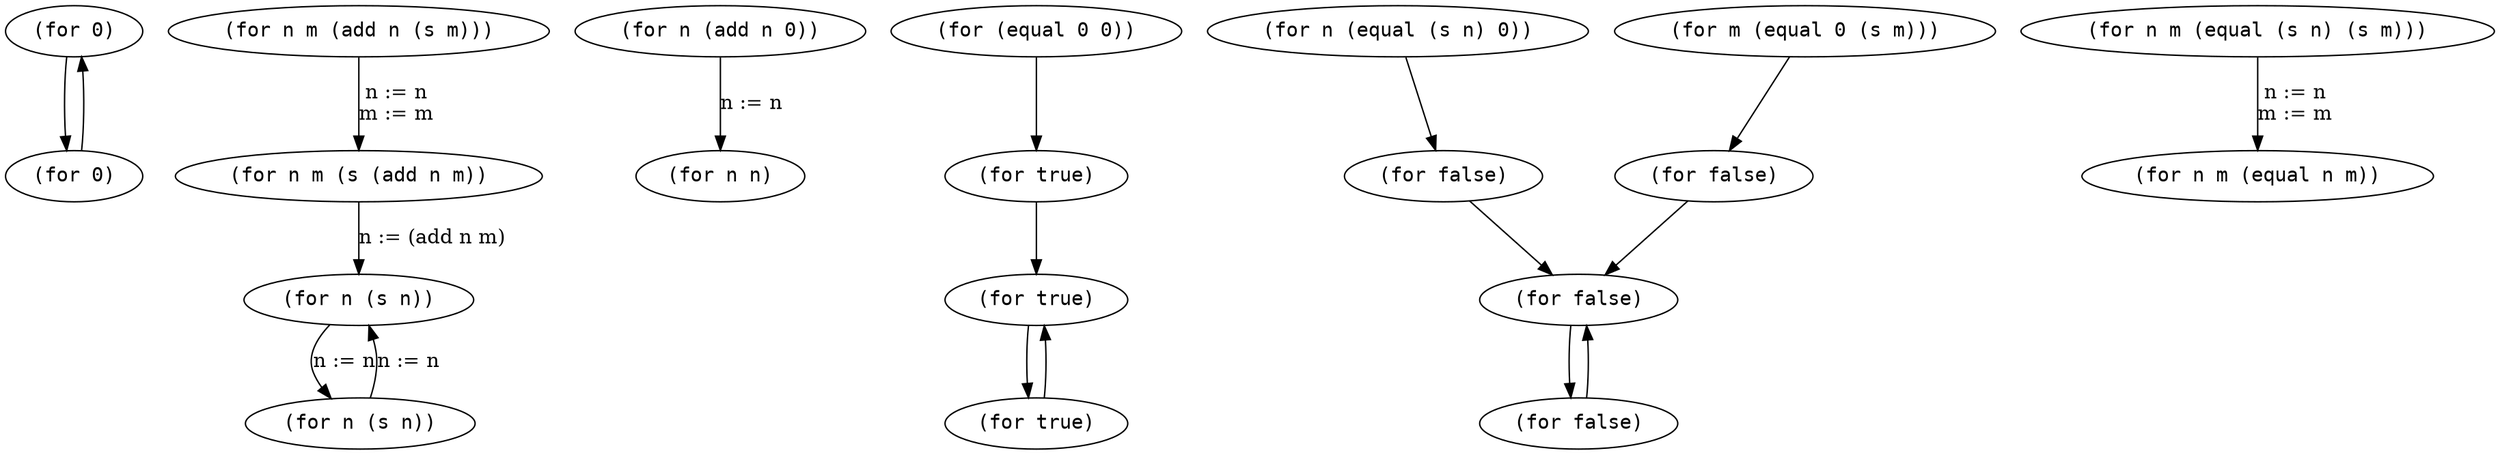 // (env
//   (for 0 -> 0)
//   (for n (s n) -> (s n))
//   (for n (add n 0) -> n)
//   (for n m (add n (s m)) -> (s (add n m)))
//   (for (equal 0 0) -> true)
//   (for n (equal (s n) 0) -> false)
//   (for m (equal 0 (s m)) -> false)
//   (for n m (equal (s n) (s m)) -> (equal n m))
//   (for true -> true)
//   (for false -> false)
// digraph env0 {
//     compound=true
//     node [fontname = "monospace"]

//     // Merge equal
    
//     p0 [label="(for 0)"]
//     r0 [label="(for 0)"]
//     p1 [label="(for n (s n))"]
//     r1 [label="(for n (s n))"]
//     r2 [label="(for n n)"]
//     r7 [label="(for n m (equal n m))"]
//     p8 [label="(for true)"]
//     r8 [label="(for true)"]
//     p9 [label="(for false)"]
//     r9 [label="(for false)"]
//     r7 -> p8 [label="n ~ 0\nm ~ 0"]
//     r7 -> p9 [label="n ~ (s _)\nm ~ 0"]
//     r7 -> p9 [label="n ~ 0\nm ~ (s _)"]
//     p0 -> r0
//     p1 -> r1 [label="n := n"]
//     p8 -> r8
//     p9 -> r9
//     r0 -> p0
//     r1 -> p1 [label="n := n"]
//     r8 -> p8
//     r9 -> p9
//     n1 [label="(for n g0 (add n g0))"]
//     n1 -> p1 [label="g0 ~ (s _)\nn := (add n g0[1])"]
//     n1 -> r2 [label="g0 ~ 0\nn := n"]
//     r7 -> r7 [label="n ~ (s _)\nm ~ (s _)\nn := n[1]\nm := m[1]"]
//     n2 [label="(for n g0 g1 (g1 n g0))"]
//     n2 -> n1 [label="g1 ~ add\nn := n\ng0 := g0"]
//     n2 -> r7 [label="g1 ~ equal\nn := n\nm := g0"]
// }

// digraph env0 {
//     compound=true
//     node [fontname = "monospace"]

//     // Abstraction (add variables + predicates)
    
//     p0 [label="(for 0)"]
//     r0 [label="(for 0)"]
//     p1 [label="(for n (s n))"]
//     r1 [label="(for n (s n))"]
//     r2 [label="(for n n)"]
//     r7 [label="(for n m (equal n m))"]
//     p8 [label="(for true)"]
//     r8 [label="(for true)"]
//     p9 [label="(for false)"]
//     r9 [label="(for false)"]
//     r7 -> p8 [label="n ~ 0\nm ~ 0"]
//     r7 -> p9 [label="n ~ (s _)\nm ~ 0"]
//     r7 -> p9 [label="n ~ 0\nm ~ (s _)"]
//     p0 -> r0
//     p1 -> r1 [label="n := n"]
//     p8 -> r8
//     p9 -> r9
//     r0 -> p0
//     r1 -> p1 [label="n := n"]
//     r8 -> p8
//     r9 -> p9
//     n1 [label="(for n g0 (add n g0))"]
//     n1 -> p1 [label="g0 ~ (s _)\nn := (add n g0[1])"]
//     n1 -> r2 [label="g0 ~ 0\nn := n"]
//     r7 -> r7 [label="n ~ (s _)\nm ~ (s _)\nn := n[1]\nm := m[1]"]
//     n2 [label="(for n g0 g1 (g1 n g0))"]
//     n2 -> n1 [label="g1 ~ add\nn := n\ng0 := g0"]
//     n3 [label="(for n m g0 (g0 n m))"]
//     n3 -> r7 [label="g0 ~ equal\nn := n\nm := m"]
// }

// digraph env0 {
//     compound=true
//     node [fontname = "monospace"]

//     // Merge equal nodes. That is, if there are two nodes, N1 -> {A,
//     // ...} and N2 -> {B, ...}, and if N1 is "the same as" (equal
//     // modulo variable names) N2, then delete N2 and merge {B, ...} to
//     // get N1 -> {A, ..., B, ...}.
    
//     p0 [label="(for 0)"]
//     r0 [label="(for 0)"]
//     p1 [label="(for n (s n))"]
//     r1 [label="(for n (s n))"]
//     r2 [label="(for n n)"]
//     r7 [label="(for n m (equal n m))"]
//     p8 [label="(for true)"]
//     r8 [label="(for true)"]
//     p9 [label="(for false)"]
//     r9 [label="(for false)"]
//     r7 -> p8 [label="n ~ 0\nm ~ 0"]
//     r7 -> p9 [label="n ~ (s _)\nm ~ 0"]
//     r7 -> p9 [label="n ~ 0\nm ~ (s _)"]
//     p0 -> r0
//     p1 -> r1 [label="n := n"]
//     p8 -> r8
//     p9 -> r9
//     r0 -> p0
//     r1 -> p1 [label="n := n"]
//     r8 -> p8
//     r9 -> p9
//     n1 [label="(for n g0 (add n g0))"]
//     n1 -> p1 [label="g0 ~ (s _)\nn := (add n g0[1])"]
//     n1 -> r2 [label="g0 ~ 0\nn := n"]
//     r7 -> r7 [label="n ~ (s _)\nm ~ (s _)\nn := n[1]\nm := m[1]"]
// }

// digraph env0 {
//     compound=true
//     node [fontname = "monospace"]

//     // For each A -> B -> C (non fixpoints), if B -> C is an
//     // unconditional transition, delete B by joining A -> B and B -> C
//     // into A -> C. Copy the variable assignments of A -> B into A ->
//     // C, then merge in the variable assignments from B -> C. Note
//     // that it may be the case that A and C are the same node. In this
//     // case this transformation will shrink a loop. Note that A -> B
//     // need not be unconditional, so it stands to reason that A -> C
//     // is not necessarily unconditional. Note that a variable
//     // assignment present in A -> B can be eliminated if the LHS is
//     // not used in B -> C.

//     p0 [label="(for 0)"]
//     r0 [label="(for 0)"]
//     p1 [label="(for n (s n))"]
//     r1 [label="(for n (s n))"]
//     r2 [label="(for n n)"]
//     r7 [label="(for n m (equal n m))"]
//     p8 [label="(for true)"]
//     r8 [label="(for true)"]
//     p9 [label="(for false)"]
//     r9 [label="(for false)"]

//     r7 -> p8 [label="n ~ 0\nm ~ 0"]
//     r7 -> p9 [label="n ~ (s _)\nm ~ 0"]
//     r7 -> p9 [label="n ~ 0\nm ~ (s _)"]
//     // Create arrows from patterns to results, setting variables
//     // accordingly (no predicate checks necessary).
//     p0 -> r0
//     p1 -> r1 [label="n := n"]
//     p8 -> r8
//     p9 -> r9

//     // For each result, check if any pattern matches it (there will
//     // only ever be at most one). If the pattern does, draw an arrow
//     // from the result to the pattern, setting variables accodringly
//     // (no predicate checks necessary).
//     r0 -> p0
//     r1 -> p1 [label="n := n"]
//     r8 -> p8
//     r9 -> p9

//     // For all nodes with no incoming edges, create new nodes via
//     // finding subterms and replacing them with variables, setting
//     // predicates and assignments accordingly.
//     n1 [label="(for n g0 (add n g0))"]
//     n1 -> p1 [label="g0 ~ (s _)\nn := (add n g0[1])"]
//     n2 [label="(for n g0 (add n g0))"]
//     n2 -> r2 [label="g0 ~ 0\nn := n"]

//     r7 -> r7 [label="n ~ (s _)\nm ~ (s _)\nn := n[1]\nm := m[1]"]
// }

digraph env0 {
    compound=true
    node [fontname = "monospace"]

    p0 [label="(for 0)"]
    r0 [label="(for 0)"]
    p1 [label="(for n (s n))"]
    r1 [label="(for n (s n))"]
    p2 [label="(for n (add n 0))"]
    r2 [label="(for n n)"]
    p3 [label="(for n m (add n (s m)))"]
    r3 [label="(for n m (s (add n m))"]
    p4 [label="(for (equal 0 0))"]
    r4 [label="(for true)"]
    p5 [label="(for n (equal (s n) 0))"]
    r5 [label="(for false)"]
    p6 [label="(for m (equal 0 (s m)))"]
    r6 [label="(for false)"]
    p7 [label="(for n m (equal (s n) (s m)))"]
    r7 [label="(for n m (equal n m))"]
    p8 [label="(for true)"]
    r8 [label="(for true)"]
    p9 [label="(for false)"]
    r9 [label="(for false)"]

    // Create arrows from patterns to results, setting variables
    // accordingly (no predicate checks necessary).
    p0 -> r0
    p1 -> r1 [label="n := n"]
    p2 -> r2 [label="n := n"]
    p3 -> r3 [label="n := n\nm := m"]
    p4 -> r4
    p5 -> r5
    p6 -> r6
    p7 -> r7 [label = "n := n\nm := m"]
    p8 -> r8
    p9 -> r9

    // For each result, check if any pattern matches it (there will
    // only ever be at most one). If the pattern does, draw an arrow
    // from the result to the pattern, setting variables accodringly
    // (no predicate checks necessary).
    r0 -> p0
    r1 -> p1 [label="n := n"]
    r3 -> p1 [label="n := (add n m)"]
    r4 -> p8
    r5 -> p9
    r6 -> p9
    r8 -> p8
    r9 -> p9

    // // For each result R and pattern P, check if R matches P (there
    // // may be zero or more such P). If so, for each variable in R, use
    // // its binding to generate the predicate and to set variables
    // // accordingly. Draw an arrow from R to P with the union of all
    // // these predicates and variable assignments.
    // r7 -> p4 [label="n ~ 0\nm ~ 0"]
    // r7 -> p5 [label="n ~ (s _)\nm ~ 0\nn := n[1]"]
    // r7 -> p6 [label="n ~ 0\nm ~ (s _)\nm := m[1]"]
    // r7 -> p7 [label="n ~ (s _)\nm ~ (s _)\nn := n[1]\nm := m[1]"]

    // // For all nodes with no incoming edges, create new nodes via
    // // finding subterms and replacing them with variables, setting
    // // predicates and assignments accordingly.
    // n1 [label="(for n g0 (add n g0))"]
    // n1 -> p3 [label="g0 ~ (s _)\nn := n\nm := g0[1]"]
    // n2 [label="(for n g0 (add n g0))"]
    // n2 -> p2 [label="g0 ~ 0\nn := n"]
}
